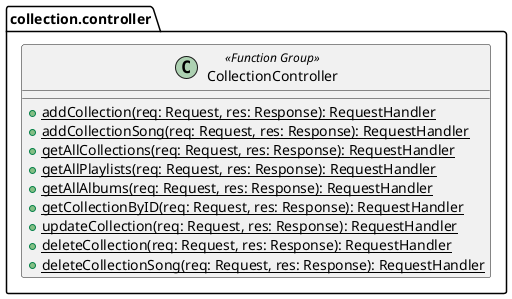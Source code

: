 @startuml

set separator none
package collection.controller {
    class CollectionController <<Function Group>> {
        + {static} addCollection(req: Request, res: Response): RequestHandler
        + {static} addCollectionSong(req: Request, res: Response): RequestHandler
        + {static} getAllCollections(req: Request, res: Response): RequestHandler
        + {static} getAllPlaylists(req: Request, res: Response): RequestHandler
        + {static} getAllAlbums(req: Request, res: Response): RequestHandler
        + {static} getCollectionByID(req: Request, res: Response): RequestHandler
        + {static} updateCollection(req: Request, res: Response): RequestHandler
        + {static} deleteCollection(req: Request, res: Response): RequestHandler
        + {static} deleteCollectionSong(req: Request, res: Response): RequestHandler
    }
}

@enduml